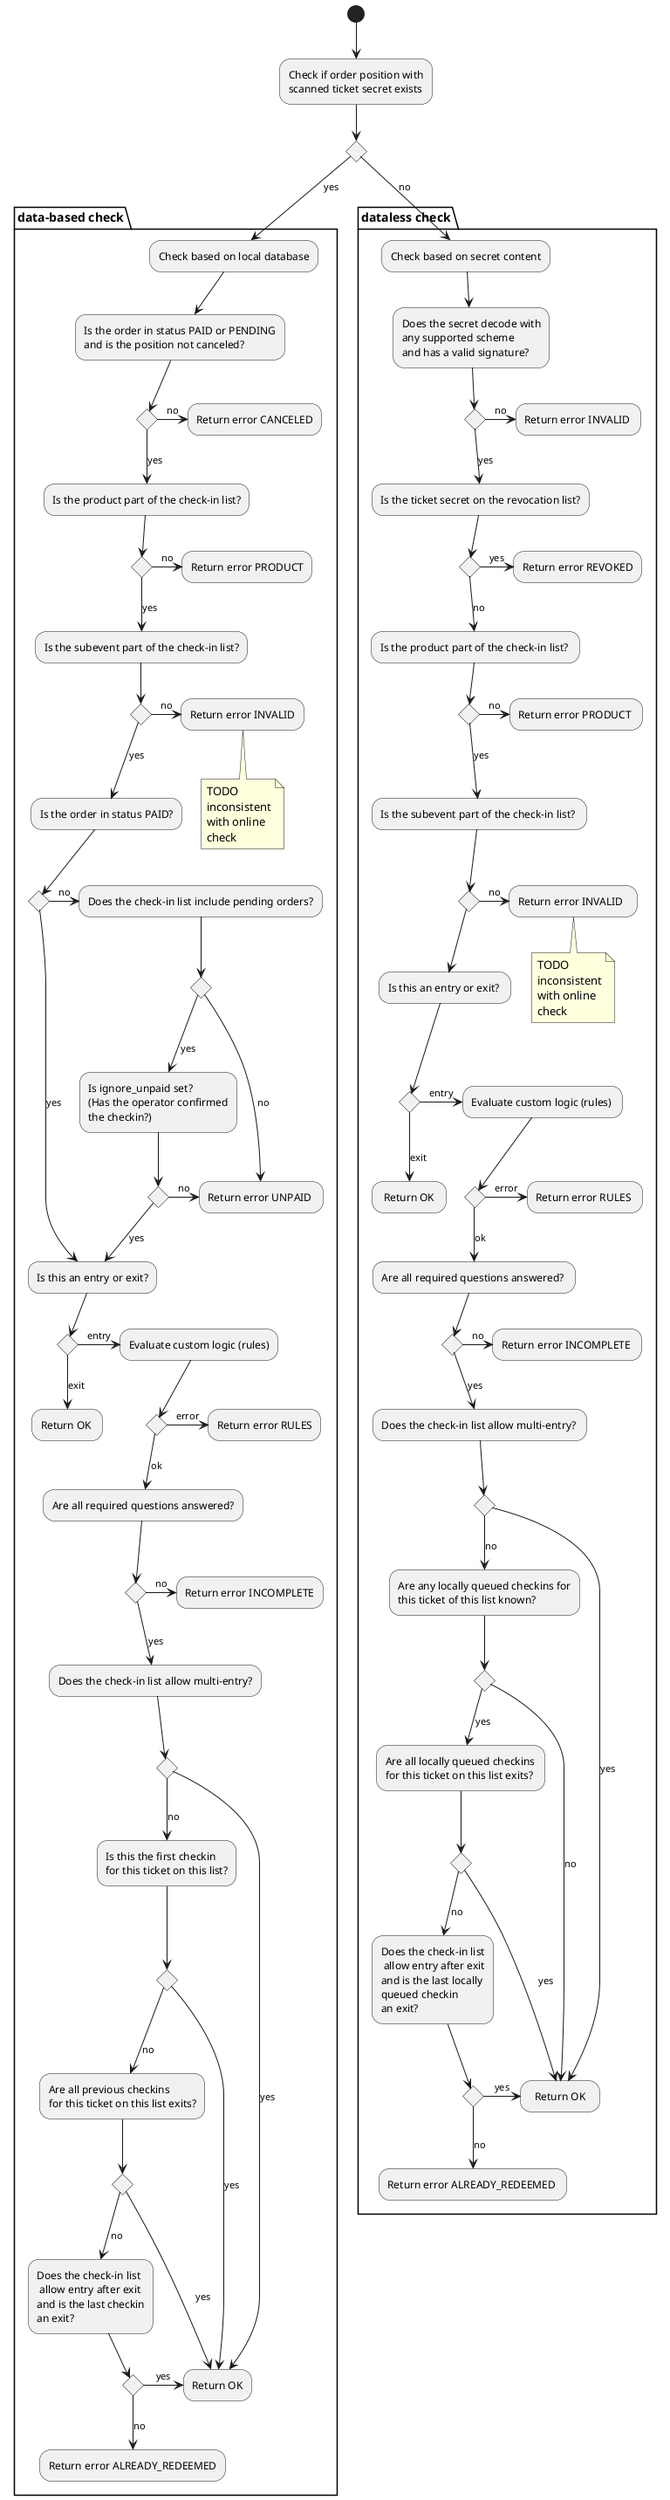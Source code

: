 @startuml


partition "data-based check" {
    "Check based on local database" --> "Is the order in status PAID or PENDING\nand is the position not canceled?"
    --> if "" then
        -right->[no] "Return error CANCELED"
    else
        -down->[yes] "Is the product part of the check-in list?"
        --> if "" then
            -right->[no] "Return error PRODUCT"
        else
            -down->[yes] "Is the subevent part of the check-in list?"
            --> if "" then
                -right->[no] "Return error INVALID"
                note bottom: TODO\ninconsistent\nwith online\ncheck
            else
                -down->[yes] "Is the order in status PAID?"
                --> if "" then
                    -right->[no] "Does the check-in list include pending orders?"
                    --> if "" then
                        -right->[no] "Return error UNPAID "
                    else
                        -down->[yes] "Is ignore_unpaid set?\n(Has the operator confirmed\nthe checkin?)"
                        --> if "" then
                            -right->[no] "Return error UNPAID "
                        else
                            -down->[yes] "Is this an entry or exit?"
                        endif
                    endif
                else
                    -down->[yes] "Is this an entry or exit?"
                endif
            endif
        endif
    endif

    "Is this an entry or exit?" --> if "" then
        -right->[entry] Evaluate custom logic (rules)
        --> if "" then
            -right->[error] "Return error RULES"
        else
            -down->[ok] "Are all required questions answered?"
            --> if "" then
                -right->[no] "Return error INCOMPLETE"
            else
                -down->[yes] "Does the check-in list allow multi-entry?"
            endif
        endif
    else
        -->[exit] "Return OK "
    endif

    "Does the check-in list allow multi-entry?" --> if "" then
        -right->[yes] "Return OK"
    else
        -down->[no] "Is this the first checkin\nfor this ticket on this list?"
        --> if "" then
            -right->[yes] "Return OK"
        else
            -down->[no] "Are all previous checkins\nfor this ticket on this list exits?"
            --> if "" then
                -right->[yes] "Return OK"
            else
                -down->[no] "Does the check-in list\n allow entry after exit\nand is the last checkin\nan exit?"
                --> if "" then
                    -right->[yes] "Return OK"
                else
                    -down->[no] "Return error ALREADY_REDEEMED"
                endif
            endif
        endif
    endif
}

partition "dataless check" {
    "Check based on secret content" --> "Does the secret decode with\nany supported scheme\nand has a valid signature?"

    --> if "" then
        -down->[yes] "Is the ticket secret on the revocation list?"
        --> if "" then
            -right->[yes] "Return error REVOKED"
        else
            -down->[no] "Is the product part of the check-in list? "
            --> if "" then
                -right->[no] "Return error PRODUCT "
            else
                -down->[yes] "Is the subevent part of the check-in list? "
                --> if "" then
                    -right->[no] "Return error INVALID  "
                    note bottom: TODO\ninconsistent\nwith online\ncheck
                else
                  --> "Is this an entry or exit? "
                endif
            endif
        endif
    else
        -right>[no] "Return error INVALID "
    endif

    "Is this an entry or exit? " --> if "" then
        -right->[entry] "Evaluate custom logic (rules) "
        --> if "" then
            -right->[error] "Return error RULES "
        else
            -down->[ok] "Are all required questions answered? "
            --> if "" then
                -right->[no] "Return error INCOMPLETE "
            else
                -down->[yes] "Does the check-in list allow multi-entry? "
            endif
        endif
    else
        -->[exit] " Return OK "
    endif

    "Does the check-in list allow multi-entry? " --> if "" then
        -right->[yes] "  Return OK  "
    else
        -down->[no] "Are any locally queued checkins for\nthis ticket of this list known?"
        --> if "" then
            -right->[no] "  Return OK  "
        else
            -down->[yes] "Are all locally queued checkins\nfor this ticket on this list exits? "
            --> if "" then
                -right->[yes] "  Return OK  "
            else
                -down->[no] "Does the check-in list\n allow entry after exit\nand is the last locally\nqueued checkin\nan exit? "
                --> if "" then
                    -right->[yes] "  Return OK  "
                else
                    -down->[no] "Return error ALREADY_REDEEMED "
                endif
            endif
        endif
    endif
}

(*) --> "Check if order position with\nscanned ticket secret exists"
--> if "" then
    -down->[yes] "Check based on local database"
else
    -->[no] "Check based on secret content"
endif

@enduml
